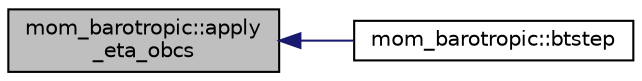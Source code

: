 digraph "mom_barotropic::apply_eta_obcs"
{
 // INTERACTIVE_SVG=YES
  edge [fontname="Helvetica",fontsize="10",labelfontname="Helvetica",labelfontsize="10"];
  node [fontname="Helvetica",fontsize="10",shape=record];
  rankdir="LR";
  Node4 [label="mom_barotropic::apply\l_eta_obcs",height=0.2,width=0.4,color="black", fillcolor="grey75", style="filled", fontcolor="black"];
  Node4 -> Node5 [dir="back",color="midnightblue",fontsize="10",style="solid",fontname="Helvetica"];
  Node5 [label="mom_barotropic::btstep",height=0.2,width=0.4,color="black", fillcolor="white", style="filled",URL="$namespacemom__barotropic.html#a98cdf3c559146cc9485fcb9daa4cdbca",tooltip="This subroutine time steps the barotropic equations explicitly. For gravity waves, anything between a forwards-backwards scheme and a simulated backwards Euler scheme is used, with bebt between 0.0 and 1.0 determining the scheme. In practice, bebt must be of order 0.2 or greater. A forwards-backwards treatment of the Coriolis terms is always used. "];
}
